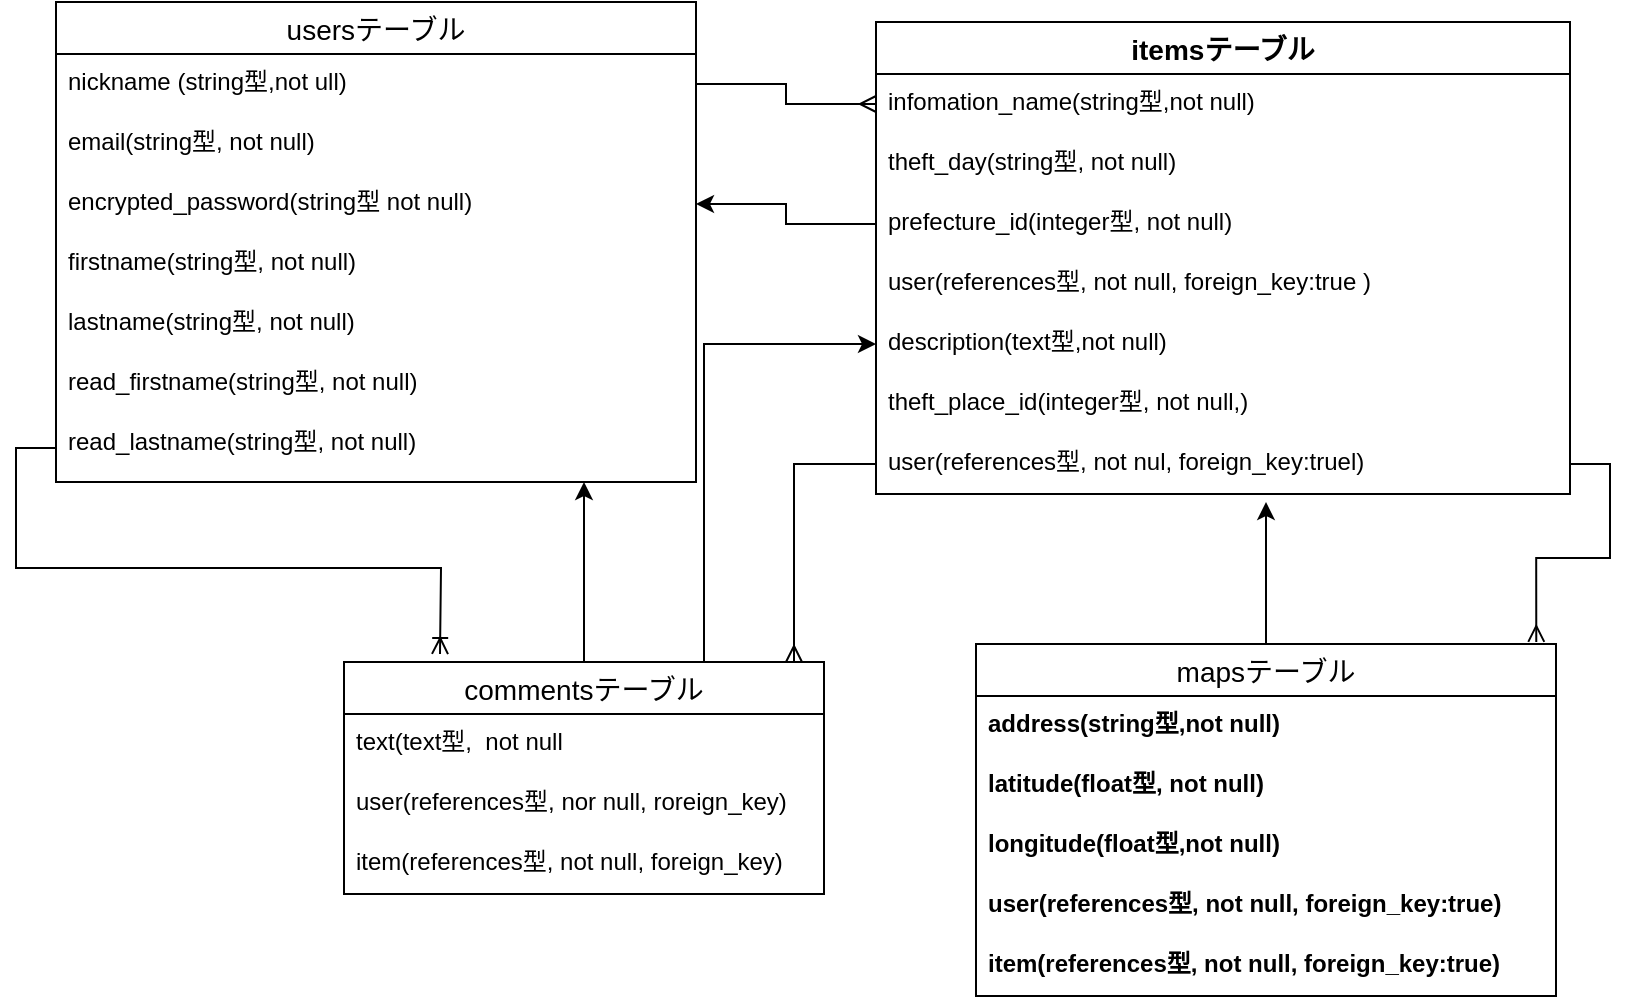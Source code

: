 <mxfile>
    <diagram id="sqvPwLeVL6C1piv5cH0W" name="ページ1">
        <mxGraphModel dx="824" dy="3110" grid="1" gridSize="10" guides="1" tooltips="1" connect="1" arrows="1" fold="1" page="1" pageScale="1" pageWidth="827" pageHeight="1169" math="0" shadow="0">
            <root>
                <mxCell id="0"/>
                <mxCell id="1" parent="0"/>
                <mxCell id="2" value="usersテーブル" style="swimlane;fontStyle=0;childLayout=stackLayout;horizontal=1;startSize=26;horizontalStack=0;resizeParent=1;resizeParentMax=0;resizeLast=0;collapsible=1;marginBottom=0;align=center;fontSize=14;" parent="1" vertex="1">
                    <mxGeometry x="30" y="-2250" width="320" height="240" as="geometry"/>
                </mxCell>
                <mxCell id="3" value="nickname (string型,not ull)&#10;" style="text;strokeColor=none;fillColor=none;spacingLeft=4;spacingRight=4;overflow=hidden;rotatable=0;points=[[0,0.5],[1,0.5]];portConstraint=eastwest;fontSize=12;" parent="2" vertex="1">
                    <mxGeometry y="26" width="320" height="30" as="geometry"/>
                </mxCell>
                <mxCell id="4" value="email(string型, not null)" style="text;strokeColor=none;fillColor=none;spacingLeft=4;spacingRight=4;overflow=hidden;rotatable=0;points=[[0,0.5],[1,0.5]];portConstraint=eastwest;fontSize=12;" parent="2" vertex="1">
                    <mxGeometry y="56" width="320" height="30" as="geometry"/>
                </mxCell>
                <mxCell id="5" value="encrypted_password(string型 not null)" style="text;strokeColor=none;fillColor=none;spacingLeft=4;spacingRight=4;overflow=hidden;rotatable=0;points=[[0,0.5],[1,0.5]];portConstraint=eastwest;fontSize=12;" parent="2" vertex="1">
                    <mxGeometry y="86" width="320" height="30" as="geometry"/>
                </mxCell>
                <mxCell id="6" value="firstname(string型, not null)" style="text;strokeColor=none;fillColor=none;spacingLeft=4;spacingRight=4;overflow=hidden;rotatable=0;points=[[0,0.5],[1,0.5]];portConstraint=eastwest;fontSize=12;" parent="2" vertex="1">
                    <mxGeometry y="116" width="320" height="30" as="geometry"/>
                </mxCell>
                <mxCell id="Ci-3VF0zudUT_5ciqoUu-8" value="lastname(string型, not null)" style="text;strokeColor=none;fillColor=none;spacingLeft=4;spacingRight=4;overflow=hidden;rotatable=0;points=[[0,0.5],[1,0.5]];portConstraint=eastwest;fontSize=12;" parent="2" vertex="1">
                    <mxGeometry y="146" width="320" height="30" as="geometry"/>
                </mxCell>
                <mxCell id="Ci-3VF0zudUT_5ciqoUu-9" value="read_firstname(string型, not null)" style="text;strokeColor=none;fillColor=none;spacingLeft=4;spacingRight=4;overflow=hidden;rotatable=0;points=[[0,0.5],[1,0.5]];portConstraint=eastwest;fontSize=12;" parent="2" vertex="1">
                    <mxGeometry y="176" width="320" height="30" as="geometry"/>
                </mxCell>
                <mxCell id="Ci-3VF0zudUT_5ciqoUu-10" value="read_lastname(string型, not null)" style="text;strokeColor=none;fillColor=none;spacingLeft=4;spacingRight=4;overflow=hidden;rotatable=0;points=[[0,0.5],[1,0.5]];portConstraint=eastwest;fontSize=12;" parent="2" vertex="1">
                    <mxGeometry y="206" width="320" height="34" as="geometry"/>
                </mxCell>
                <mxCell id="Ci-3VF0zudUT_5ciqoUu-11" value="itemsテーブル" style="swimlane;fontStyle=1;childLayout=stackLayout;horizontal=1;startSize=26;horizontalStack=0;resizeParent=1;resizeParentMax=0;resizeLast=0;collapsible=1;marginBottom=0;align=center;fontSize=14;" parent="1" vertex="1">
                    <mxGeometry x="440" y="-2240" width="347" height="236" as="geometry"/>
                </mxCell>
                <mxCell id="Ci-3VF0zudUT_5ciqoUu-12" value="infomation_name(string型,not null)" style="text;strokeColor=none;fillColor=none;spacingLeft=4;spacingRight=4;overflow=hidden;rotatable=0;points=[[0,0.5],[1,0.5]];portConstraint=eastwest;fontSize=12;" parent="Ci-3VF0zudUT_5ciqoUu-11" vertex="1">
                    <mxGeometry y="26" width="347" height="30" as="geometry"/>
                </mxCell>
                <mxCell id="Ci-3VF0zudUT_5ciqoUu-13" value="theft_day(string型, not null)" style="text;strokeColor=none;fillColor=none;spacingLeft=4;spacingRight=4;overflow=hidden;rotatable=0;points=[[0,0.5],[1,0.5]];portConstraint=eastwest;fontSize=12;" parent="Ci-3VF0zudUT_5ciqoUu-11" vertex="1">
                    <mxGeometry y="56" width="347" height="30" as="geometry"/>
                </mxCell>
                <mxCell id="Ci-3VF0zudUT_5ciqoUu-14" value="prefecture_id(integer型, not null)" style="text;strokeColor=none;fillColor=none;spacingLeft=4;spacingRight=4;overflow=hidden;rotatable=0;points=[[0,0.5],[1,0.5]];portConstraint=eastwest;fontSize=12;" parent="Ci-3VF0zudUT_5ciqoUu-11" vertex="1">
                    <mxGeometry y="86" width="347" height="30" as="geometry"/>
                </mxCell>
                <mxCell id="Ci-3VF0zudUT_5ciqoUu-15" value="user(references型, not null, foreign_key:true )" style="text;strokeColor=none;fillColor=none;spacingLeft=4;spacingRight=4;overflow=hidden;rotatable=0;points=[[0,0.5],[1,0.5]];portConstraint=eastwest;fontSize=12;fontStyle=0" parent="Ci-3VF0zudUT_5ciqoUu-11" vertex="1">
                    <mxGeometry y="116" width="347" height="30" as="geometry"/>
                </mxCell>
                <mxCell id="18" value="description(text型,not null)" style="text;strokeColor=none;fillColor=none;spacingLeft=4;spacingRight=4;overflow=hidden;rotatable=0;points=[[0,0.5],[1,0.5]];portConstraint=eastwest;fontSize=12;" parent="Ci-3VF0zudUT_5ciqoUu-11" vertex="1">
                    <mxGeometry y="146" width="347" height="30" as="geometry"/>
                </mxCell>
                <mxCell id="20" value="theft_place_id(integer型, not null,)&#10;" style="text;strokeColor=none;fillColor=none;spacingLeft=4;spacingRight=4;overflow=hidden;rotatable=0;points=[[0,0.5],[1,0.5]];portConstraint=eastwest;fontSize=12;" parent="Ci-3VF0zudUT_5ciqoUu-11" vertex="1">
                    <mxGeometry y="176" width="347" height="30" as="geometry"/>
                </mxCell>
                <mxCell id="21" value="user(references型, not nul, foreign_key:truel)" style="text;strokeColor=none;fillColor=none;spacingLeft=4;spacingRight=4;overflow=hidden;rotatable=0;points=[[0,0.5],[1,0.5]];portConstraint=eastwest;fontSize=12;" parent="Ci-3VF0zudUT_5ciqoUu-11" vertex="1">
                    <mxGeometry y="206" width="347" height="30" as="geometry"/>
                </mxCell>
                <mxCell id="Ci-3VF0zudUT_5ciqoUu-16" value="mapsテーブル" style="swimlane;fontStyle=0;childLayout=stackLayout;horizontal=1;startSize=26;horizontalStack=0;resizeParent=1;resizeParentMax=0;resizeLast=0;collapsible=1;marginBottom=0;align=center;fontSize=14;" parent="1" vertex="1">
                    <mxGeometry x="490" y="-1929" width="290" height="176" as="geometry"/>
                </mxCell>
                <mxCell id="Ci-3VF0zudUT_5ciqoUu-17" value="address(string型,not null)" style="text;strokeColor=none;fillColor=none;spacingLeft=4;spacingRight=4;overflow=hidden;rotatable=0;points=[[0,0.5],[1,0.5]];portConstraint=eastwest;fontSize=12;fontStyle=1" parent="Ci-3VF0zudUT_5ciqoUu-16" vertex="1">
                    <mxGeometry y="26" width="290" height="30" as="geometry"/>
                </mxCell>
                <mxCell id="9" value="latitude(float型, not null)" style="text;strokeColor=none;fillColor=none;spacingLeft=4;spacingRight=4;overflow=hidden;rotatable=0;points=[[0,0.5],[1,0.5]];portConstraint=eastwest;fontSize=12;fontStyle=1" parent="Ci-3VF0zudUT_5ciqoUu-16" vertex="1">
                    <mxGeometry y="56" width="290" height="30" as="geometry"/>
                </mxCell>
                <mxCell id="11" value="longitude(float型,not null)" style="text;strokeColor=none;fillColor=none;spacingLeft=4;spacingRight=4;overflow=hidden;rotatable=0;points=[[0,0.5],[1,0.5]];portConstraint=eastwest;fontSize=12;fontStyle=1" parent="Ci-3VF0zudUT_5ciqoUu-16" vertex="1">
                    <mxGeometry y="86" width="290" height="30" as="geometry"/>
                </mxCell>
                <mxCell id="16" value="user(references型, not null, foreign_key:true)" style="text;strokeColor=none;fillColor=none;spacingLeft=4;spacingRight=4;overflow=hidden;rotatable=0;points=[[0,0.5],[1,0.5]];portConstraint=eastwest;fontSize=12;fontStyle=1" parent="Ci-3VF0zudUT_5ciqoUu-16" vertex="1">
                    <mxGeometry y="116" width="290" height="30" as="geometry"/>
                </mxCell>
                <mxCell id="17" value="item(references型, not null, foreign_key:true)" style="text;strokeColor=none;fillColor=none;spacingLeft=4;spacingRight=4;overflow=hidden;rotatable=0;points=[[0,0.5],[1,0.5]];portConstraint=eastwest;fontSize=12;fontStyle=1" parent="Ci-3VF0zudUT_5ciqoUu-16" vertex="1">
                    <mxGeometry y="146" width="290" height="30" as="geometry"/>
                </mxCell>
                <mxCell id="Ci-3VF0zudUT_5ciqoUu-55" style="edgeStyle=orthogonalEdgeStyle;orthogonalLoop=1;jettySize=auto;html=1;exitX=1;exitY=0.5;exitDx=0;exitDy=0;endArrow=ERmany;endFill=0;rounded=0;" parent="1" source="3" target="Ci-3VF0zudUT_5ciqoUu-12" edge="1">
                    <mxGeometry relative="1" as="geometry"/>
                </mxCell>
                <mxCell id="Ci-3VF0zudUT_5ciqoUu-56" style="edgeStyle=orthogonalEdgeStyle;orthogonalLoop=1;jettySize=auto;html=1;exitX=0;exitY=0.5;exitDx=0;exitDy=0;endArrow=classic;endFill=1;rounded=0;" parent="1" source="Ci-3VF0zudUT_5ciqoUu-14" target="5" edge="1">
                    <mxGeometry relative="1" as="geometry"/>
                </mxCell>
                <mxCell id="32" style="edgeStyle=orthogonalEdgeStyle;rounded=0;orthogonalLoop=1;jettySize=auto;html=1;exitX=0.5;exitY=0;exitDx=0;exitDy=0;" edge="1" parent="1" source="26">
                    <mxGeometry relative="1" as="geometry">
                        <mxPoint x="294" y="-2010" as="targetPoint"/>
                    </mxGeometry>
                </mxCell>
                <mxCell id="33" style="edgeStyle=orthogonalEdgeStyle;rounded=0;orthogonalLoop=1;jettySize=auto;html=1;exitX=0;exitY=0.5;exitDx=0;exitDy=0;endArrow=ERoneToMany;endFill=0;" edge="1" parent="1" source="Ci-3VF0zudUT_5ciqoUu-10">
                    <mxGeometry relative="1" as="geometry">
                        <mxPoint x="222" y="-1924" as="targetPoint"/>
                    </mxGeometry>
                </mxCell>
                <mxCell id="22" value="名称未設定レイヤ" parent="0"/>
                <mxCell id="23" value="名称未設定レイヤ" parent="0"/>
                <mxCell id="24" style="edgeStyle=orthogonalEdgeStyle;rounded=0;orthogonalLoop=1;jettySize=auto;html=1;exitX=1;exitY=0.5;exitDx=0;exitDy=0;endArrow=ERmany;endFill=0;entryX=0.966;entryY=-0.006;entryDx=0;entryDy=0;entryPerimeter=0;" parent="23" source="21" target="Ci-3VF0zudUT_5ciqoUu-16" edge="1">
                    <mxGeometry relative="1" as="geometry">
                        <mxPoint x="770" y="-1940" as="targetPoint"/>
                        <Array as="points">
                            <mxPoint x="807" y="-2019"/>
                            <mxPoint x="807" y="-1972"/>
                            <mxPoint x="770" y="-1972"/>
                        </Array>
                    </mxGeometry>
                </mxCell>
                <mxCell id="25" style="edgeStyle=orthogonalEdgeStyle;rounded=0;orthogonalLoop=1;jettySize=auto;html=1;exitX=0.5;exitY=0;exitDx=0;exitDy=0;endArrow=classic;endFill=1;" parent="23" source="Ci-3VF0zudUT_5ciqoUu-16" edge="1">
                    <mxGeometry relative="1" as="geometry">
                        <mxPoint x="635" y="-2000" as="targetPoint"/>
                    </mxGeometry>
                </mxCell>
                <mxCell id="31" style="edgeStyle=orthogonalEdgeStyle;rounded=0;orthogonalLoop=1;jettySize=auto;html=1;exitX=0.75;exitY=0;exitDx=0;exitDy=0;endArrow=classic;endFill=1;entryX=0;entryY=0.5;entryDx=0;entryDy=0;" parent="23" source="26" target="18" edge="1">
                    <mxGeometry relative="1" as="geometry">
                        <mxPoint x="360" y="-2090" as="targetPoint"/>
                    </mxGeometry>
                </mxCell>
                <mxCell id="26" value="commentsテーブル" style="swimlane;fontStyle=0;childLayout=stackLayout;horizontal=1;startSize=26;horizontalStack=0;resizeParent=1;resizeParentMax=0;resizeLast=0;collapsible=1;marginBottom=0;align=center;fontSize=14;" parent="23" vertex="1">
                    <mxGeometry x="174" y="-1920" width="240" height="116" as="geometry"/>
                </mxCell>
                <mxCell id="27" value="text(text型,  not null" style="text;strokeColor=none;fillColor=none;spacingLeft=4;spacingRight=4;overflow=hidden;rotatable=0;points=[[0,0.5],[1,0.5]];portConstraint=eastwest;fontSize=12;" parent="26" vertex="1">
                    <mxGeometry y="26" width="240" height="30" as="geometry"/>
                </mxCell>
                <mxCell id="28" value="user(references型, nor null, roreign_key)" style="text;strokeColor=none;fillColor=none;spacingLeft=4;spacingRight=4;overflow=hidden;rotatable=0;points=[[0,0.5],[1,0.5]];portConstraint=eastwest;fontSize=12;" parent="26" vertex="1">
                    <mxGeometry y="56" width="240" height="30" as="geometry"/>
                </mxCell>
                <mxCell id="29" value="item(references型, not null, foreign_key)" style="text;strokeColor=none;fillColor=none;spacingLeft=4;spacingRight=4;overflow=hidden;rotatable=0;points=[[0,0.5],[1,0.5]];portConstraint=eastwest;fontSize=12;" parent="26" vertex="1">
                    <mxGeometry y="86" width="240" height="30" as="geometry"/>
                </mxCell>
                <mxCell id="30" style="edgeStyle=orthogonalEdgeStyle;rounded=0;orthogonalLoop=1;jettySize=auto;html=1;exitX=0;exitY=0.5;exitDx=0;exitDy=0;endArrow=ERmany;endFill=0;" parent="23" source="21" target="26" edge="1">
                    <mxGeometry relative="1" as="geometry">
                        <Array as="points">
                            <mxPoint x="399" y="-2019"/>
                        </Array>
                    </mxGeometry>
                </mxCell>
            </root>
        </mxGraphModel>
    </diagram>
</mxfile>